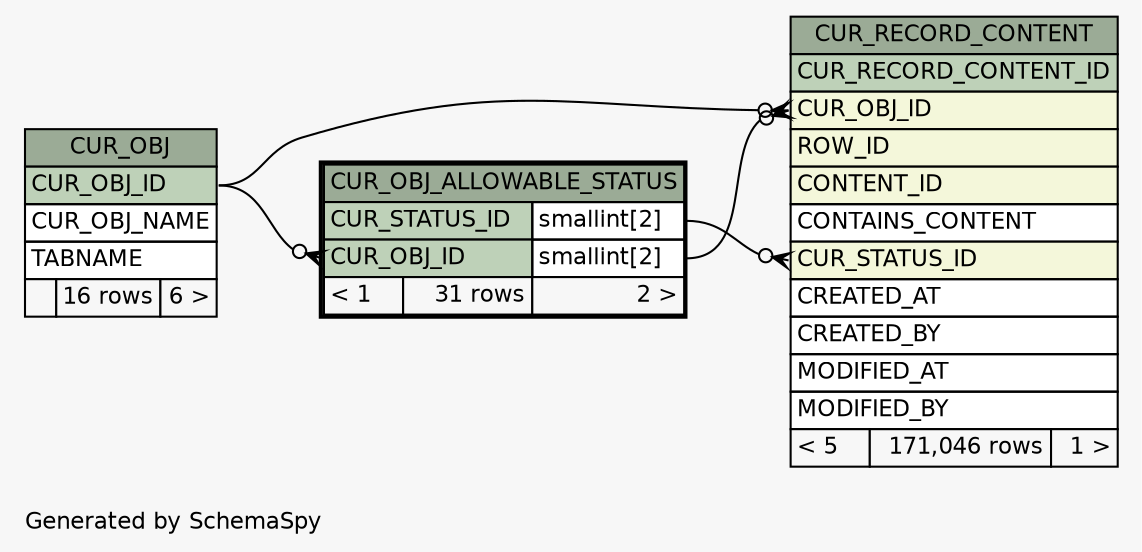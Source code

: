 // dot 2.38.0 on Windows 10 10.0
// SchemaSpy rev Unknown
digraph "oneDegreeRelationshipsDiagram" {
  graph [
    rankdir="RL"
    bgcolor="#f7f7f7"
    label="\nGenerated by SchemaSpy"
    labeljust="l"
    nodesep="0.18"
    ranksep="0.46"
    fontname="Helvetica"
    fontsize="11"
  ];
  node [
    fontname="Helvetica"
    fontsize="11"
    shape="plaintext"
  ];
  edge [
    arrowsize="0.8"
  ];
  "CUR_OBJ_ALLOWABLE_STATUS":"CUR_OBJ_ID":w -> "CUR_OBJ":"CUR_OBJ_ID":e [arrowhead=none dir=back arrowtail=crowodot];
  "CUR_RECORD_CONTENT":"CUR_OBJ_ID":w -> "CUR_OBJ":"CUR_OBJ_ID":e [arrowhead=none dir=back arrowtail=crowodot];
  "CUR_RECORD_CONTENT":"CUR_OBJ_ID":w -> "CUR_OBJ_ALLOWABLE_STATUS":"CUR_OBJ_ID.type":e [arrowhead=none dir=back arrowtail=crowodot];
  "CUR_RECORD_CONTENT":"CUR_STATUS_ID":w -> "CUR_OBJ_ALLOWABLE_STATUS":"CUR_STATUS_ID.type":e [arrowhead=none dir=back arrowtail=crowodot];
  "CUR_OBJ" [
    label=<
    <TABLE BORDER="0" CELLBORDER="1" CELLSPACING="0" BGCOLOR="#ffffff">
      <TR><TD COLSPAN="3" BGCOLOR="#9bab96" ALIGN="CENTER">CUR_OBJ</TD></TR>
      <TR><TD PORT="CUR_OBJ_ID" COLSPAN="3" BGCOLOR="#bed1b8" ALIGN="LEFT">CUR_OBJ_ID</TD></TR>
      <TR><TD PORT="CUR_OBJ_NAME" COLSPAN="3" ALIGN="LEFT">CUR_OBJ_NAME</TD></TR>
      <TR><TD PORT="TABNAME" COLSPAN="3" ALIGN="LEFT">TABNAME</TD></TR>
      <TR><TD ALIGN="LEFT" BGCOLOR="#f7f7f7">  </TD><TD ALIGN="RIGHT" BGCOLOR="#f7f7f7">16 rows</TD><TD ALIGN="RIGHT" BGCOLOR="#f7f7f7">6 &gt;</TD></TR>
    </TABLE>>
    URL="CUR_OBJ.html"
    tooltip="CUR_OBJ"
  ];
  "CUR_OBJ_ALLOWABLE_STATUS" [
    label=<
    <TABLE BORDER="2" CELLBORDER="1" CELLSPACING="0" BGCOLOR="#ffffff">
      <TR><TD COLSPAN="3" BGCOLOR="#9bab96" ALIGN="CENTER">CUR_OBJ_ALLOWABLE_STATUS</TD></TR>
      <TR><TD PORT="CUR_STATUS_ID" COLSPAN="2" BGCOLOR="#bed1b8" ALIGN="LEFT">CUR_STATUS_ID</TD><TD PORT="CUR_STATUS_ID.type" ALIGN="LEFT">smallint[2]</TD></TR>
      <TR><TD PORT="CUR_OBJ_ID" COLSPAN="2" BGCOLOR="#bed1b8" ALIGN="LEFT">CUR_OBJ_ID</TD><TD PORT="CUR_OBJ_ID.type" ALIGN="LEFT">smallint[2]</TD></TR>
      <TR><TD ALIGN="LEFT" BGCOLOR="#f7f7f7">&lt; 1</TD><TD ALIGN="RIGHT" BGCOLOR="#f7f7f7">31 rows</TD><TD ALIGN="RIGHT" BGCOLOR="#f7f7f7">2 &gt;</TD></TR>
    </TABLE>>
    URL="CUR_OBJ_ALLOWABLE_STATUS.html"
    tooltip="CUR_OBJ_ALLOWABLE_STATUS"
  ];
  "CUR_RECORD_CONTENT" [
    label=<
    <TABLE BORDER="0" CELLBORDER="1" CELLSPACING="0" BGCOLOR="#ffffff">
      <TR><TD COLSPAN="3" BGCOLOR="#9bab96" ALIGN="CENTER">CUR_RECORD_CONTENT</TD></TR>
      <TR><TD PORT="CUR_RECORD_CONTENT_ID" COLSPAN="3" BGCOLOR="#bed1b8" ALIGN="LEFT">CUR_RECORD_CONTENT_ID</TD></TR>
      <TR><TD PORT="CUR_OBJ_ID" COLSPAN="3" BGCOLOR="#f4f7da" ALIGN="LEFT">CUR_OBJ_ID</TD></TR>
      <TR><TD PORT="ROW_ID" COLSPAN="3" BGCOLOR="#f4f7da" ALIGN="LEFT">ROW_ID</TD></TR>
      <TR><TD PORT="CONTENT_ID" COLSPAN="3" BGCOLOR="#f4f7da" ALIGN="LEFT">CONTENT_ID</TD></TR>
      <TR><TD PORT="CONTAINS_CONTENT" COLSPAN="3" ALIGN="LEFT">CONTAINS_CONTENT</TD></TR>
      <TR><TD PORT="CUR_STATUS_ID" COLSPAN="3" BGCOLOR="#f4f7da" ALIGN="LEFT">CUR_STATUS_ID</TD></TR>
      <TR><TD PORT="CREATED_AT" COLSPAN="3" ALIGN="LEFT">CREATED_AT</TD></TR>
      <TR><TD PORT="CREATED_BY" COLSPAN="3" ALIGN="LEFT">CREATED_BY</TD></TR>
      <TR><TD PORT="MODIFIED_AT" COLSPAN="3" ALIGN="LEFT">MODIFIED_AT</TD></TR>
      <TR><TD PORT="MODIFIED_BY" COLSPAN="3" ALIGN="LEFT">MODIFIED_BY</TD></TR>
      <TR><TD ALIGN="LEFT" BGCOLOR="#f7f7f7">&lt; 5</TD><TD ALIGN="RIGHT" BGCOLOR="#f7f7f7">171,046 rows</TD><TD ALIGN="RIGHT" BGCOLOR="#f7f7f7">1 &gt;</TD></TR>
    </TABLE>>
    URL="CUR_RECORD_CONTENT.html"
    tooltip="CUR_RECORD_CONTENT"
  ];
}
